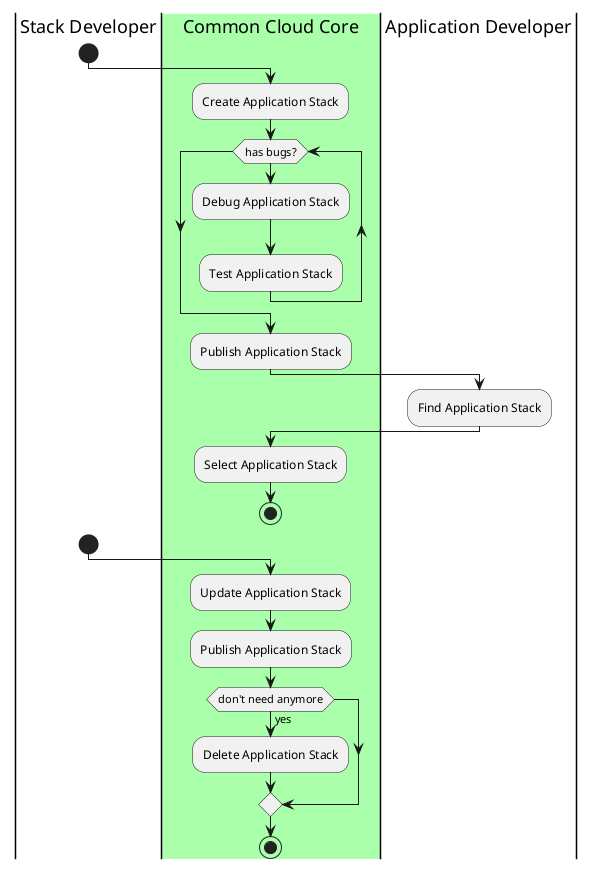 @startuml
|Stack Developer|
start
|#aaffaa|Common Cloud Core|
:Create Application Stack;
while(has bugs?)
:Debug Application Stack;
:Test Application Stack;
endwhile
:Publish Application Stack;
|Application Developer|
:Find Application Stack;
|Common Cloud Core|
:Select Application Stack;
stop
|Stack Developer|
start
|Common Cloud Core|
:Update Application Stack;
:Publish Application Stack;
if(don't need anymore) then (yes)
:Delete Application Stack;
endif
stop
@enduml

